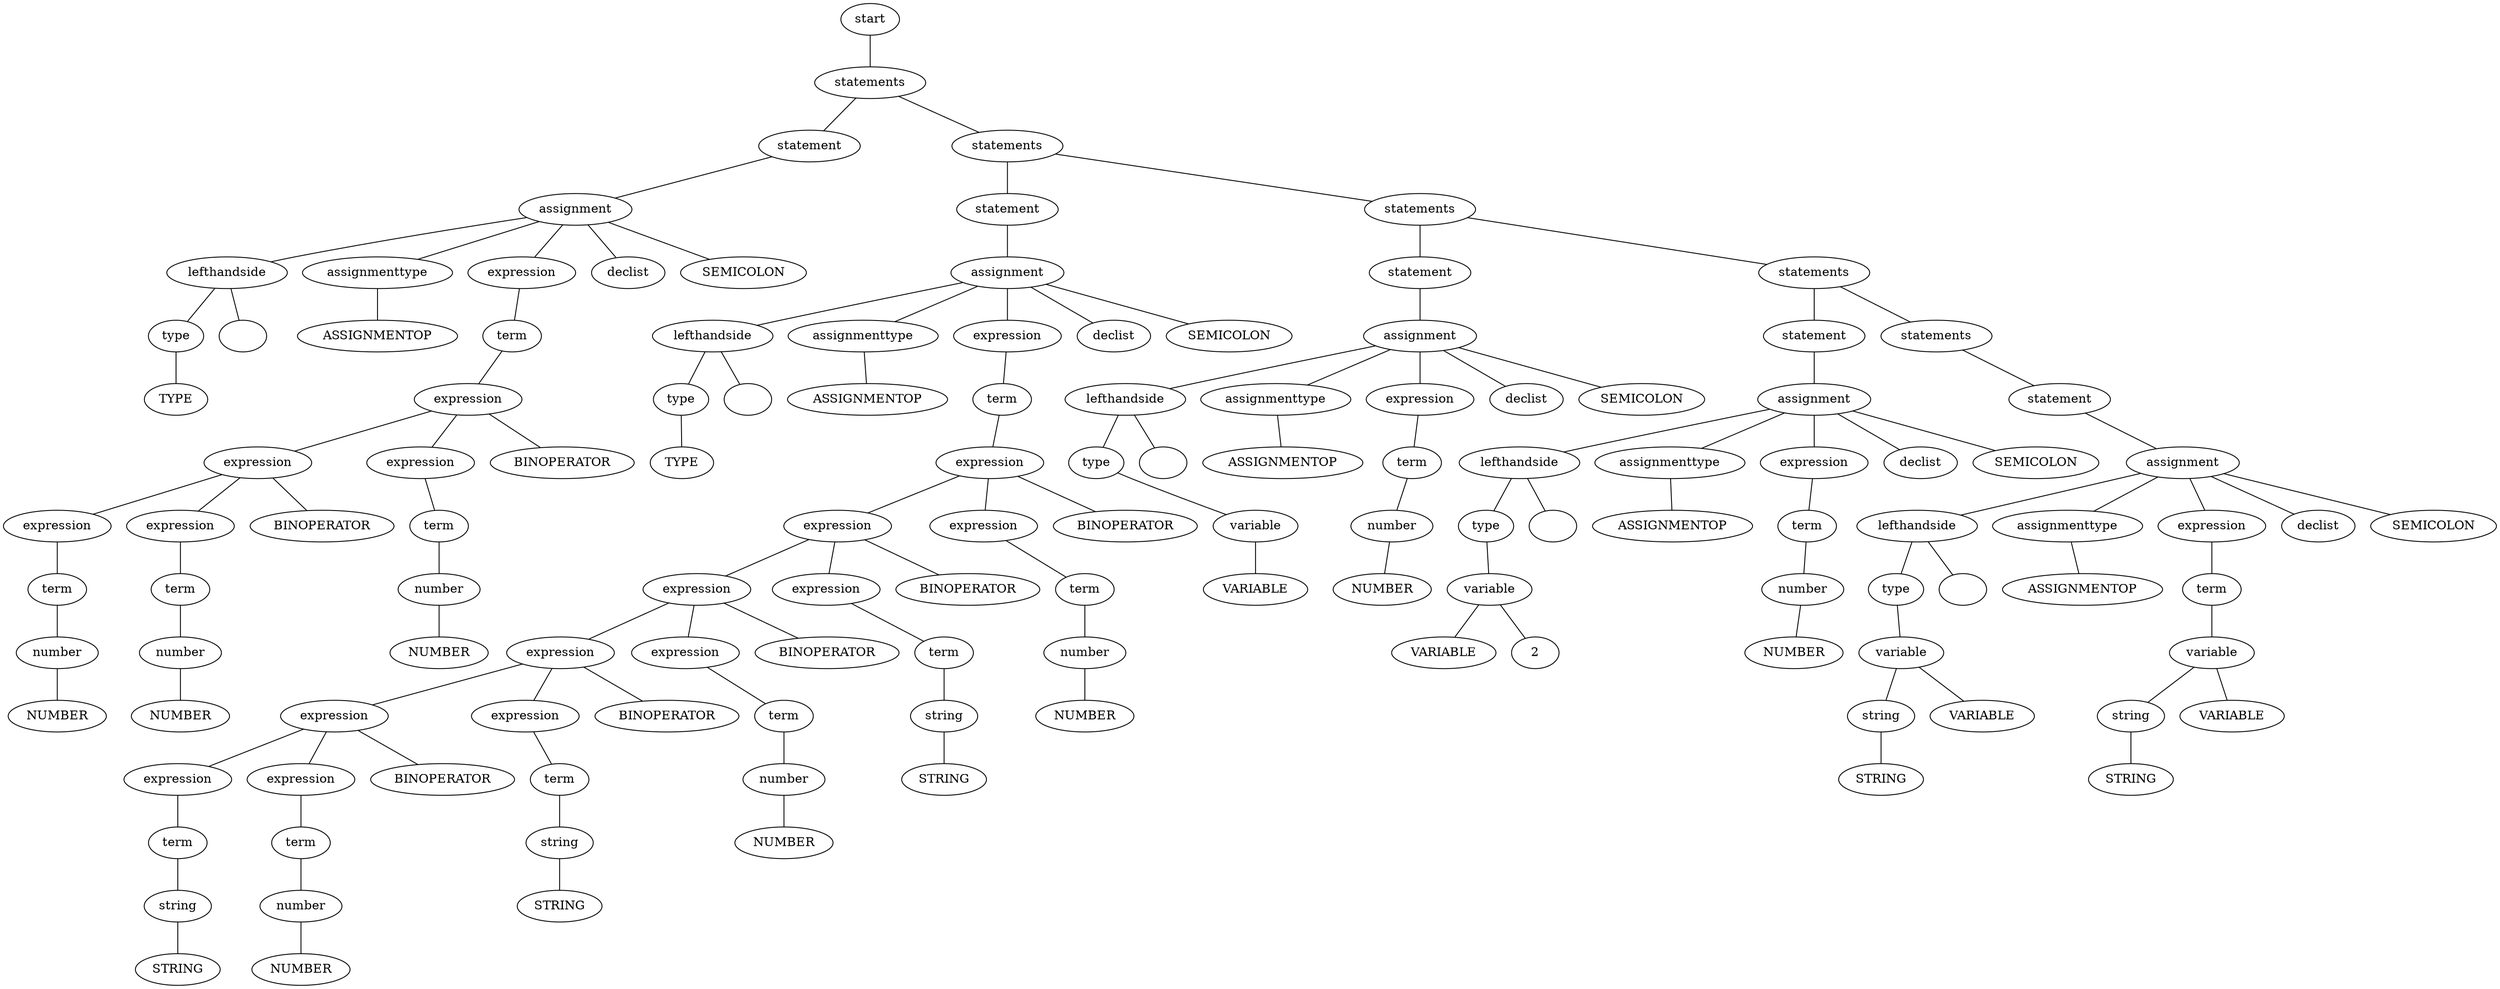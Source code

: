 graph parsetree {	




start -- { statements_5 };


type_1 -- { TYPE_1 };


lefthandside_1 -- {  _1 type_1 };

{rank=same ;   _1 type_1  ; rankdir=LR}

assignmenttype_1 -- { ASSIGNMENTOP_1 };


number_1 -- { NUMBER_1 };


term_1 -- { number_1 };


expression_1 -- { term_1 };


number_2 -- { NUMBER_2 };


term_2 -- { number_2 };


expression_2 -- { term_2 };


expression_3 -- { expression_1 BINOPERATOR_1 expression_2 };

{rank=same ;  expression_1 BINOPERATOR_1 expression_2  ; rankdir=LR}




number_3 -- { NUMBER_3 };


term_3 -- { number_3 };


expression_4 -- { term_3 };


expression_5 -- { expression_3 BINOPERATOR_2 expression_4 };

{rank=same ;  expression_3 BINOPERATOR_2 expression_4  ; rankdir=LR}




term_4 -- { expression_5 };


expression_6 -- { term_4 };


assignment_1 -- { lefthandside_1 declist_1 assignmenttype_1 expression_6 SEMICOLON_1 };

{rank=same ;  lefthandside_1 declist_1 assignmenttype_1 expression_6 SEMICOLON_1  ; rankdir=LR}

statement_1 -- { assignment_1 };


type_2 -- { TYPE_2 };


lefthandside_2 -- {  _2 type_2 };

{rank=same ;   _2 type_2  ; rankdir=LR}

assignmenttype_2 -- { ASSIGNMENTOP_2 };


string_1 -- { STRING_1 };


term_5 -- { string_1 };


expression_7 -- { term_5 };


number_4 -- { NUMBER_4 };


term_6 -- { number_4 };


expression_8 -- { term_6 };


expression_9 -- { expression_7 BINOPERATOR_3 expression_8 };

{rank=same ;  expression_7 BINOPERATOR_3 expression_8  ; rankdir=LR}

string_2 -- { STRING_2 };


term_7 -- { string_2 };


expression_10 -- { term_7 };


expression_11 -- { expression_9 BINOPERATOR_4 expression_10 };

{rank=same ;  expression_9 BINOPERATOR_4 expression_10  ; rankdir=LR}

number_5 -- { NUMBER_5 };


term_8 -- { number_5 };


expression_12 -- { term_8 };


expression_13 -- { expression_11 BINOPERATOR_5 expression_12 };

{rank=same ;  expression_11 BINOPERATOR_5 expression_12  ; rankdir=LR}

string_3 -- { STRING_3 };


term_9 -- { string_3 };


expression_14 -- { term_9 };


expression_15 -- { expression_13 BINOPERATOR_6 expression_14 };

{rank=same ;  expression_13 BINOPERATOR_6 expression_14  ; rankdir=LR}

number_6 -- { NUMBER_6 };


term_10 -- { number_6 };


expression_16 -- { term_10 };


expression_17 -- { expression_15 BINOPERATOR_7 expression_16 };

{rank=same ;  expression_15 BINOPERATOR_7 expression_16  ; rankdir=LR}

term_11 -- { expression_17 };


expression_18 -- { term_11 };


assignment_2 -- { lefthandside_2 declist_2 assignmenttype_2 expression_18 SEMICOLON_2 };

{rank=same ;  lefthandside_2 declist_2 assignmenttype_2 expression_18 SEMICOLON_2  ; rankdir=LR}

statement_2 -- { assignment_2 };


variable_1 -- { VARIABLE_1   };

{rank=same ;  VARIABLE_1    ; rankdir=LR}

type_3 -- { variable_1 };


lefthandside_3 -- {  _3 type_3 };

{rank=same ;   _3 type_3  ; rankdir=LR}

assignmenttype_3 -- { ASSIGNMENTOP_3 };


number_7 -- { NUMBER_7 };


term_12 -- { number_7 };


expression_19 -- { term_12 };


assignment_3 -- { lefthandside_3 declist_3 assignmenttype_3 expression_19 SEMICOLON_3 };

{rank=same ;  lefthandside_3 declist_3 assignmenttype_3 expression_19 SEMICOLON_3  ; rankdir=LR}

statement_3 -- { assignment_3 };


variable_2 -- { VARIABLE_2 2 };

{rank=same ;  VARIABLE_2 2  ; rankdir=LR}

type_4 -- { variable_2 };


lefthandside_4 -- {  _4 type_4 };

{rank=same ;   _4 type_4  ; rankdir=LR}

assignmenttype_4 -- { ASSIGNMENTOP_4 };


number_8 -- { NUMBER_8 };


term_13 -- { number_8 };


expression_20 -- { term_13 };


assignment_4 -- { lefthandside_4 declist_4 assignmenttype_4 expression_20 SEMICOLON_4 };

{rank=same ;  lefthandside_4 declist_4 assignmenttype_4 expression_20 SEMICOLON_4  ; rankdir=LR}

statement_4 -- { assignment_4 };


string_4 -- { STRING_4 };


variable_3 -- { VARIABLE_3 string_4 };

{rank=same ;  VARIABLE_3 string_4  ; rankdir=LR}

type_5 -- { variable_3 };


lefthandside_5 -- {  _5 type_5 };

{rank=same ;   _5 type_5  ; rankdir=LR}

assignmenttype_5 -- { ASSIGNMENTOP_5 };


string_5 -- { STRING_5 };


variable_4 -- { VARIABLE_4 string_5 };

{rank=same ;  VARIABLE_4 string_5  ; rankdir=LR}

term_14 -- { variable_4 };


expression_21 -- { term_14 };


assignment_5 -- { lefthandside_5 declist_5 assignmenttype_5 expression_21 SEMICOLON_5 };

{rank=same ;  lefthandside_5 declist_5 assignmenttype_5 expression_21 SEMICOLON_5  ; rankdir=LR}

statement_5 -- { assignment_5 };


statements_1 -- { statement_5   };

{rank=same ;  statement_5    ; rankdir=LR}

statements_2 -- { statement_4 statements_1 };

{rank=same ;  statement_4 statements_1  ; rankdir=LR}

statements_3 -- { statement_3 statements_2 };

{rank=same ;  statement_3 statements_2  ; rankdir=LR}

statements_4 -- { statement_2 statements_3 };

{rank=same ;  statement_2 statements_3  ; rankdir=LR}

statements_5 -- { statement_1 statements_4 };

{rank=same ;  statement_1 statements_4  ; rankdir=LR}




statements_5 [label ="statements"];
type_1 [label ="type"];
TYPE_1 [label ="TYPE"];
lefthandside_1 [label ="lefthandside"];
_1 [label =""];
type_1 [label ="type"];
declist_1 [label ="declist"];
assignmenttype_1 [label ="assignmenttype"];
ASSIGNMENTOP_1 [label ="ASSIGNMENTOP"];
number_1 [label ="number"];
NUMBER_1 [label ="NUMBER"];
term_1 [label ="term"];
number_1 [label ="number"];
expression_1 [label ="expression"];
term_1 [label ="term"];
number_2 [label ="number"];
NUMBER_2 [label ="NUMBER"];
term_2 [label ="term"];
number_2 [label ="number"];
expression_2 [label ="expression"];
term_2 [label ="term"];
expression_3 [label ="expression"];
expression_1 [label ="expression"];
BINOPERATOR_1 [label ="BINOPERATOR"];
expression_2 [label ="expression"];
number_3 [label ="number"];
NUMBER_3 [label ="NUMBER"];
term_3 [label ="term"];
number_3 [label ="number"];
expression_4 [label ="expression"];
term_3 [label ="term"];
expression_5 [label ="expression"];
expression_3 [label ="expression"];
BINOPERATOR_2 [label ="BINOPERATOR"];
expression_4 [label ="expression"];
term_4 [label ="term"];
expression_5 [label ="expression"];
expression_6 [label ="expression"];
term_4 [label ="term"];
assignment_1 [label ="assignment"];
lefthandside_1 [label ="lefthandside"];
declist_1 [label ="declist"];
assignmenttype_1 [label ="assignmenttype"];
expression_6 [label ="expression"];
SEMICOLON_1 [label ="SEMICOLON"];
statement_1 [label ="statement"];
assignment_1 [label ="assignment"];
type_2 [label ="type"];
TYPE_2 [label ="TYPE"];
lefthandside_2 [label ="lefthandside"];
_2 [label =""];
type_2 [label ="type"];
declist_2 [label ="declist"];
assignmenttype_2 [label ="assignmenttype"];
ASSIGNMENTOP_2 [label ="ASSIGNMENTOP"];
string_1 [label ="string"];
STRING_1 [label ="STRING"];
term_5 [label ="term"];
string_1 [label ="string"];
expression_7 [label ="expression"];
term_5 [label ="term"];
number_4 [label ="number"];
NUMBER_4 [label ="NUMBER"];
term_6 [label ="term"];
number_4 [label ="number"];
expression_8 [label ="expression"];
term_6 [label ="term"];
expression_9 [label ="expression"];
expression_7 [label ="expression"];
BINOPERATOR_3 [label ="BINOPERATOR"];
expression_8 [label ="expression"];
string_2 [label ="string"];
STRING_2 [label ="STRING"];
term_7 [label ="term"];
string_2 [label ="string"];
expression_10 [label ="expression"];
term_7 [label ="term"];
expression_11 [label ="expression"];
expression_9 [label ="expression"];
BINOPERATOR_4 [label ="BINOPERATOR"];
expression_10 [label ="expression"];
number_5 [label ="number"];
NUMBER_5 [label ="NUMBER"];
term_8 [label ="term"];
number_5 [label ="number"];
expression_12 [label ="expression"];
term_8 [label ="term"];
expression_13 [label ="expression"];
expression_11 [label ="expression"];
BINOPERATOR_5 [label ="BINOPERATOR"];
expression_12 [label ="expression"];
string_3 [label ="string"];
STRING_3 [label ="STRING"];
term_9 [label ="term"];
string_3 [label ="string"];
expression_14 [label ="expression"];
term_9 [label ="term"];
expression_15 [label ="expression"];
expression_13 [label ="expression"];
BINOPERATOR_6 [label ="BINOPERATOR"];
expression_14 [label ="expression"];
number_6 [label ="number"];
NUMBER_6 [label ="NUMBER"];
term_10 [label ="term"];
number_6 [label ="number"];
expression_16 [label ="expression"];
term_10 [label ="term"];
expression_17 [label ="expression"];
expression_15 [label ="expression"];
BINOPERATOR_7 [label ="BINOPERATOR"];
expression_16 [label ="expression"];
term_11 [label ="term"];
expression_17 [label ="expression"];
expression_18 [label ="expression"];
term_11 [label ="term"];
assignment_2 [label ="assignment"];
lefthandside_2 [label ="lefthandside"];
declist_2 [label ="declist"];
assignmenttype_2 [label ="assignmenttype"];
expression_18 [label ="expression"];
SEMICOLON_2 [label ="SEMICOLON"];
statement_2 [label ="statement"];
assignment_2 [label ="assignment"];
variable_1 [label ="variable"];
VARIABLE_1 [label ="VARIABLE"];
type_3 [label ="type"];
variable_1 [label ="variable"];
lefthandside_3 [label ="lefthandside"];
_3 [label =""];
type_3 [label ="type"];
declist_3 [label ="declist"];
assignmenttype_3 [label ="assignmenttype"];
ASSIGNMENTOP_3 [label ="ASSIGNMENTOP"];
number_7 [label ="number"];
NUMBER_7 [label ="NUMBER"];
term_12 [label ="term"];
number_7 [label ="number"];
expression_19 [label ="expression"];
term_12 [label ="term"];
assignment_3 [label ="assignment"];
lefthandside_3 [label ="lefthandside"];
declist_3 [label ="declist"];
assignmenttype_3 [label ="assignmenttype"];
expression_19 [label ="expression"];
SEMICOLON_3 [label ="SEMICOLON"];
statement_3 [label ="statement"];
assignment_3 [label ="assignment"];
variable_2 [label ="variable"];
VARIABLE_2 [label ="VARIABLE"];
type_4 [label ="type"];
variable_2 [label ="variable"];
lefthandside_4 [label ="lefthandside"];
_4 [label =""];
type_4 [label ="type"];
declist_4 [label ="declist"];
assignmenttype_4 [label ="assignmenttype"];
ASSIGNMENTOP_4 [label ="ASSIGNMENTOP"];
number_8 [label ="number"];
NUMBER_8 [label ="NUMBER"];
term_13 [label ="term"];
number_8 [label ="number"];
expression_20 [label ="expression"];
term_13 [label ="term"];
assignment_4 [label ="assignment"];
lefthandside_4 [label ="lefthandside"];
declist_4 [label ="declist"];
assignmenttype_4 [label ="assignmenttype"];
expression_20 [label ="expression"];
SEMICOLON_4 [label ="SEMICOLON"];
statement_4 [label ="statement"];
assignment_4 [label ="assignment"];
string_4 [label ="string"];
STRING_4 [label ="STRING"];
variable_3 [label ="variable"];
VARIABLE_3 [label ="VARIABLE"];
string_4 [label ="string"];
type_5 [label ="type"];
variable_3 [label ="variable"];
lefthandside_5 [label ="lefthandside"];
_5 [label =""];
type_5 [label ="type"];
declist_5 [label ="declist"];
assignmenttype_5 [label ="assignmenttype"];
ASSIGNMENTOP_5 [label ="ASSIGNMENTOP"];
string_5 [label ="string"];
STRING_5 [label ="STRING"];
variable_4 [label ="variable"];
VARIABLE_4 [label ="VARIABLE"];
string_5 [label ="string"];
term_14 [label ="term"];
variable_4 [label ="variable"];
expression_21 [label ="expression"];
term_14 [label ="term"];
assignment_5 [label ="assignment"];
lefthandside_5 [label ="lefthandside"];
declist_5 [label ="declist"];
assignmenttype_5 [label ="assignmenttype"];
expression_21 [label ="expression"];
SEMICOLON_5 [label ="SEMICOLON"];
statement_5 [label ="statement"];
assignment_5 [label ="assignment"];
statements_1 [label ="statements"];
statement_5 [label ="statement"];
statements_2 [label ="statements"];
statement_4 [label ="statement"];
statements_1 [label ="statements"];
statements_3 [label ="statements"];
statement_3 [label ="statement"];
statements_2 [label ="statements"];
statements_4 [label ="statements"];
statement_2 [label ="statement"];
statements_3 [label ="statements"];
statements_5 [label ="statements"];
statement_1 [label ="statement"];
statements_4 [label ="statements"];
 }
